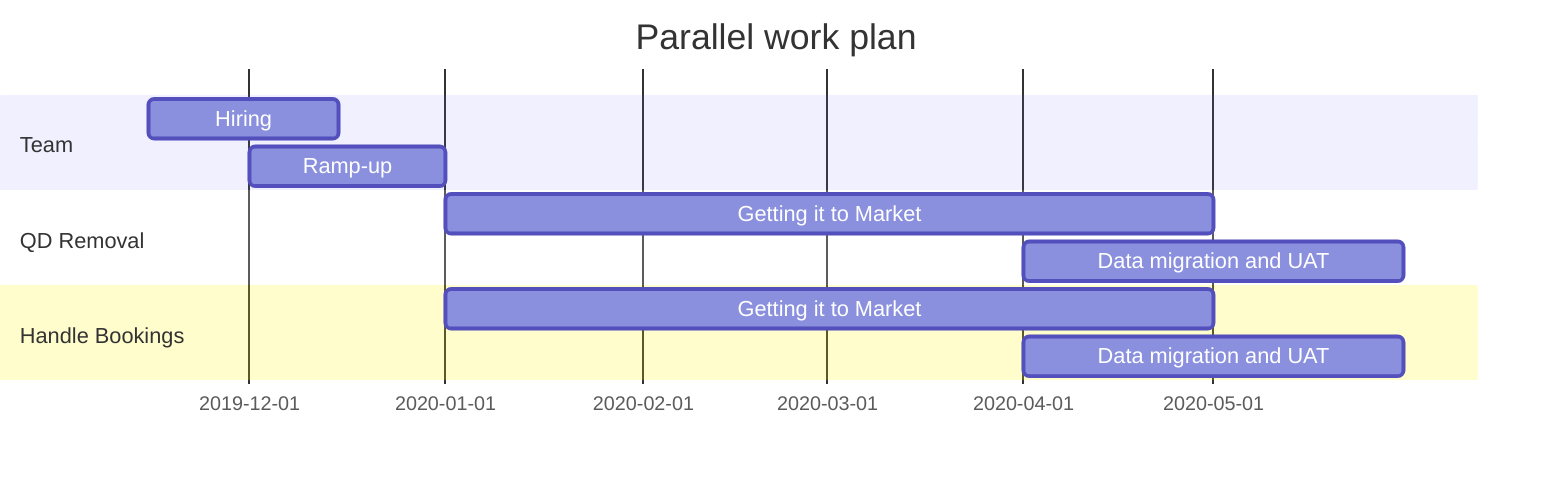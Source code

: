 gantt
    title Parallel work plan
    dateFormat  YYYY-MM-DD
    section Team
    Hiring :2019-11-15, 30d
    Ramp-up :2019-12-01, 31d
    section QD Removal
    Getting it to Market :121d
    Data migration and UAT :2020-04-01, 60d
    section Handle Bookings
    Getting it to Market : 2020-01-01, 121d
    Data migration and UAT :2020-04-01, 60d